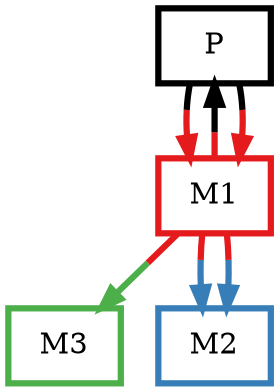digraph barS {
	{
		rank=same
	0 [shape=box,penwidth=3,colorscheme=set19,color=0,label="P"]
	}
	{
		rank=same
		3 [shape=box,penwidth=3,colorscheme=set19,color=3,label="M3"]
		2 [shape=box,penwidth=3,colorscheme=set19,color=2,label="M2"]
	}
	1 [shape=box,penwidth=3,colorscheme=set19,color=1,label="M1"]
	1 -> 3 [penwidth=3,colorscheme=set19,color="1;0.5:3"]
	1 -> 2 [penwidth=3,colorscheme=set19,color="1;0.5:2"]
	1 -> 2 [penwidth=3,colorscheme=set19,color="1;0.5:2"]
	1 -> 0 [penwidth=3,colorscheme=set19,color="1;0.5:0"]
	0 -> 1 [penwidth=3,colorscheme=set19,color="0;0.5:1"]
	0 -> 1 [penwidth=3,colorscheme=set19,color="0;0.5:1"]
}
